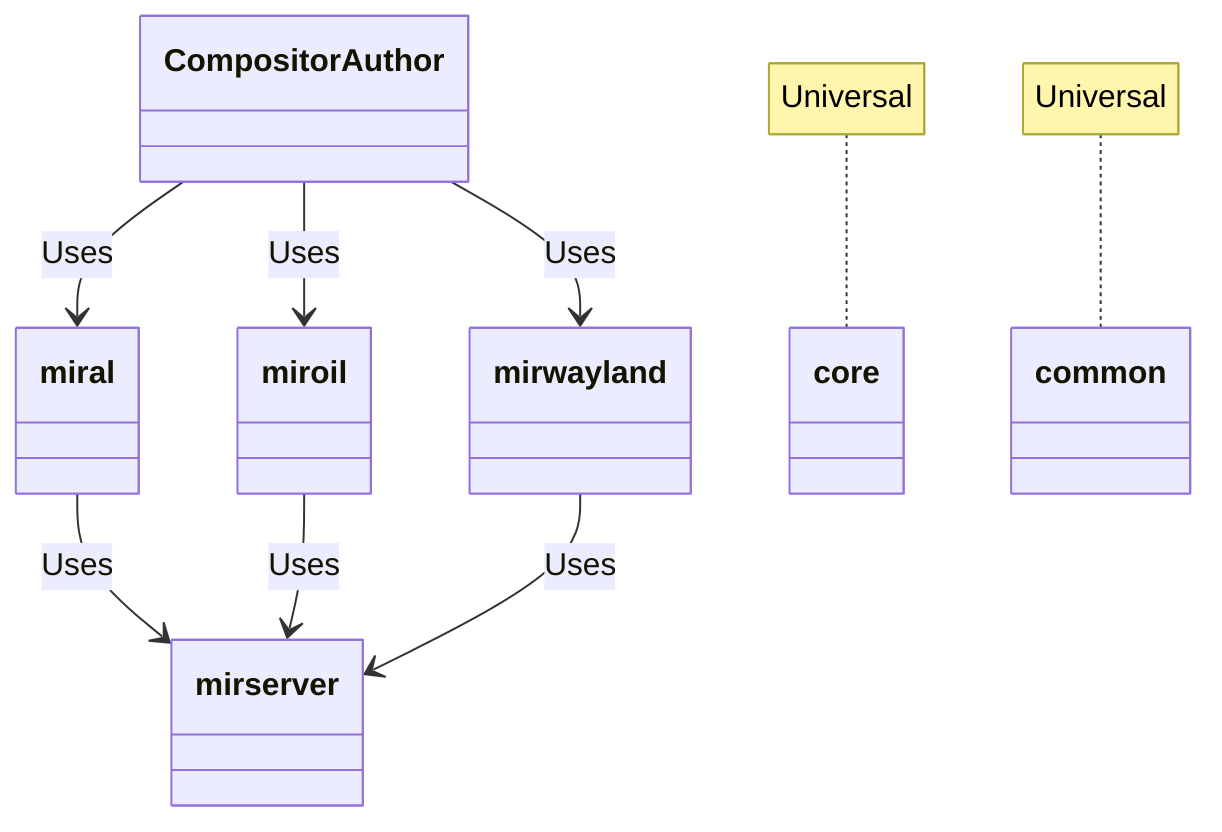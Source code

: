 classDiagram
    CompositorAuthor --> miral: Uses
    CompositorAuthor --> miroil: Uses
    CompositorAuthor --> mirwayland: Uses

    miral --> mirserver: Uses
    miroil --> mirserver: Uses
    mirwayland --> mirserver: Uses

    note for core "Universal"
    note for common "Universal"
    class core
    class common